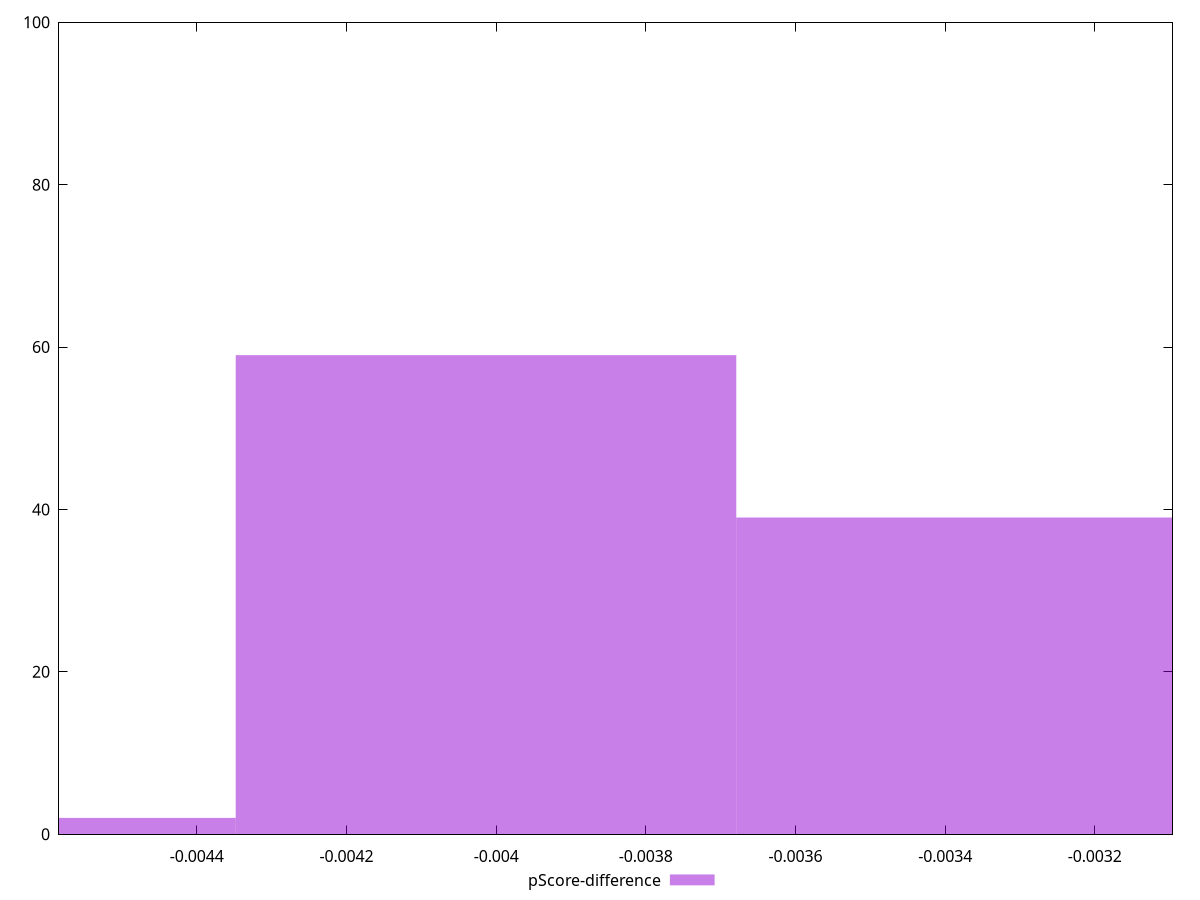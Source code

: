 reset

$pScoreDifference <<EOF
-0.004013576501582318 59
-0.003344647084651932 39
-0.004682505918512704 2
EOF

set key outside below
set boxwidth 0.0006689294169303863
set xrange [-0.004584212045122951:-0.0030961888035313107]
set yrange [0:100]
set trange [0:100]
set style fill transparent solid 0.5 noborder
set terminal svg size 640, 490 enhanced background rgb 'white'
set output "reports/report_00031_2021-02-24T23-18-18.084Z/uses-long-cache-ttl/samples/astro/pScore-difference/histogram.svg"

plot $pScoreDifference title "pScore-difference" with boxes

reset
